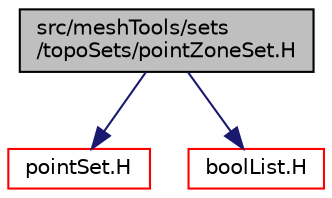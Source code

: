 digraph "src/meshTools/sets/topoSets/pointZoneSet.H"
{
  bgcolor="transparent";
  edge [fontname="Helvetica",fontsize="10",labelfontname="Helvetica",labelfontsize="10"];
  node [fontname="Helvetica",fontsize="10",shape=record];
  Node0 [label="src/meshTools/sets\l/topoSets/pointZoneSet.H",height=0.2,width=0.4,color="black", fillcolor="grey75", style="filled", fontcolor="black"];
  Node0 -> Node1 [color="midnightblue",fontsize="10",style="solid",fontname="Helvetica"];
  Node1 [label="pointSet.H",height=0.2,width=0.4,color="red",URL="$a08834.html"];
  Node0 -> Node136 [color="midnightblue",fontsize="10",style="solid",fontname="Helvetica"];
  Node136 [label="boolList.H",height=0.2,width=0.4,color="red",URL="$a12920.html"];
}
